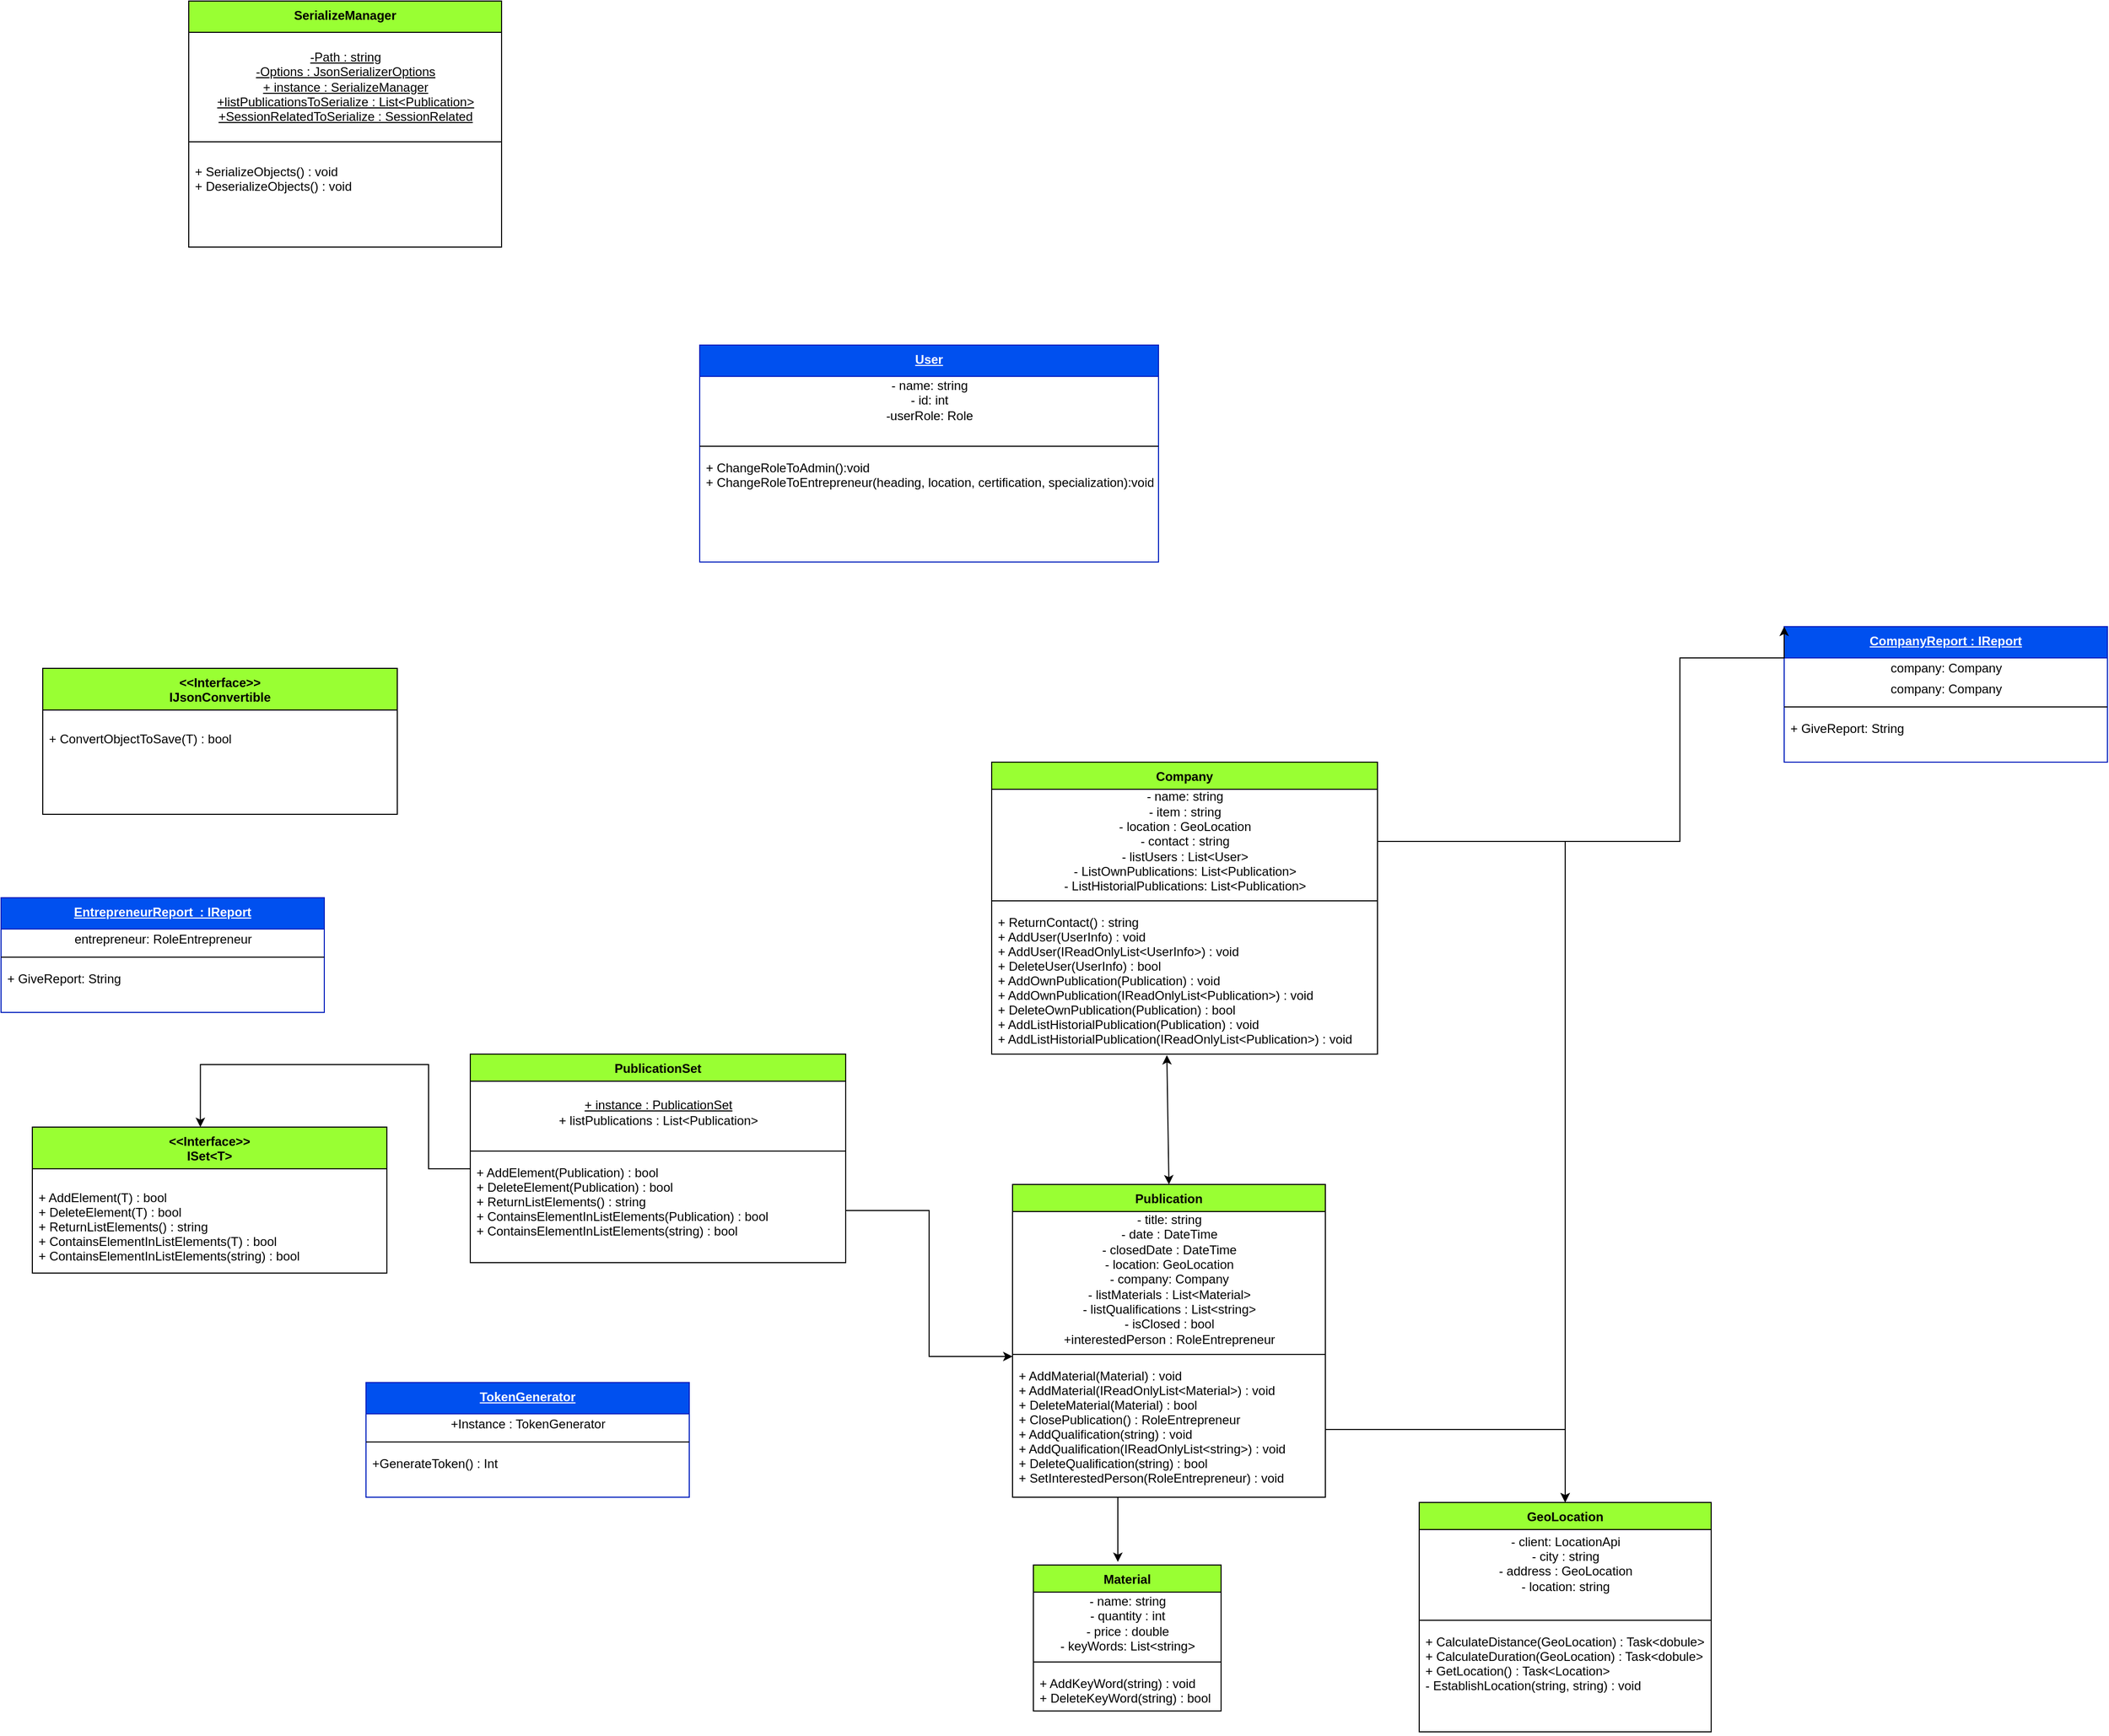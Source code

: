 <mxfile>
    <diagram id="8N9IxCA1fJN8erkE_-Jc" name="Página-1">
        <mxGraphModel dx="1979" dy="1709" grid="1" gridSize="10" guides="1" tooltips="1" connect="1" arrows="1" fold="1" page="1" pageScale="1" pageWidth="827" pageHeight="1169" math="0" shadow="0">
            <root>
                <mxCell id="0"/>
                <mxCell id="1" parent="0"/>
                <mxCell id="2" value="Company" style="swimlane;fontStyle=1;align=center;verticalAlign=top;childLayout=stackLayout;horizontal=1;startSize=26;horizontalStack=0;resizeParent=1;resizeParentMax=0;resizeLast=0;collapsible=1;marginBottom=0;fillColor=#99FF33;" parent="1" vertex="1">
                    <mxGeometry x="130" y="180" width="370" height="280" as="geometry"/>
                </mxCell>
                <mxCell id="3" value="&lt;div&gt;&lt;span&gt;- name: string&lt;/span&gt;&lt;br&gt;&lt;/div&gt;&lt;div&gt;- item : string&lt;/div&gt;&lt;div&gt;- location : GeoLocation&lt;/div&gt;&lt;div&gt;- contact : string&lt;/div&gt;&lt;div&gt;- listUsers : List&amp;lt;User&amp;gt;&lt;br&gt;&lt;/div&gt;&lt;div&gt;- ListOwnPublications: List&amp;lt;Publication&amp;gt;&lt;br&gt;&lt;/div&gt;&lt;div&gt;- ListHistorialPublications: List&amp;lt;Publication&amp;gt;&lt;br&gt;&lt;/div&gt;" style="text;html=1;align=center;verticalAlign=middle;resizable=0;points=[];autosize=1;strokeColor=none;fillColor=none;" parent="2" vertex="1">
                    <mxGeometry y="26" width="370" height="100" as="geometry"/>
                </mxCell>
                <mxCell id="4" value="" style="line;strokeWidth=1;fillColor=none;align=left;verticalAlign=middle;spacingTop=-1;spacingLeft=3;spacingRight=3;rotatable=0;labelPosition=right;points=[];portConstraint=eastwest;" parent="2" vertex="1">
                    <mxGeometry y="126" width="370" height="14" as="geometry"/>
                </mxCell>
                <mxCell id="5" value="+ ReturnContact() : string&#10;+ AddUser(UserInfo) : void&#10;+ AddUser(IReadOnlyList&lt;UserInfo&gt;) : void&#10;+ DeleteUser(UserInfo) : bool&#10;+ AddOwnPublication(Publication) : void&#10;+ AddOwnPublication(IReadOnlyList&lt;Publication&gt;) : void&#10;+ DeleteOwnPublication(Publication) : bool&#10;+ AddListHistorialPublication(Publication) : void&#10;+ AddListHistorialPublication(IReadOnlyList&lt;Publication&gt;) : void&#10;" style="text;strokeColor=none;fillColor=none;align=left;verticalAlign=top;spacingLeft=4;spacingRight=4;overflow=hidden;rotatable=0;points=[[0,0.5],[1,0.5]];portConstraint=eastwest;" parent="2" vertex="1">
                    <mxGeometry y="140" width="370" height="140" as="geometry"/>
                </mxCell>
                <mxCell id="6" value="Material" style="swimlane;fontStyle=1;align=center;verticalAlign=top;childLayout=stackLayout;horizontal=1;startSize=26;horizontalStack=0;resizeParent=1;resizeParentMax=0;resizeLast=0;collapsible=1;marginBottom=0;fillColor=#99FF33;" parent="1" vertex="1">
                    <mxGeometry x="170" y="950" width="180" height="140" as="geometry"/>
                </mxCell>
                <mxCell id="7" value="&lt;div&gt;&lt;span&gt;- name: string&lt;/span&gt;&lt;br&gt;&lt;/div&gt;&lt;div&gt;- quantity : int&lt;/div&gt;&lt;div&gt;- price : double&lt;/div&gt;&lt;div&gt;- keyWords: List&amp;lt;string&amp;gt;&lt;br&gt;&lt;/div&gt;" style="text;html=1;align=center;verticalAlign=middle;resizable=0;points=[];autosize=1;strokeColor=none;fillColor=none;" parent="6" vertex="1">
                    <mxGeometry y="26" width="180" height="60" as="geometry"/>
                </mxCell>
                <mxCell id="8" value="" style="line;strokeWidth=1;fillColor=none;align=left;verticalAlign=middle;spacingTop=-1;spacingLeft=3;spacingRight=3;rotatable=0;labelPosition=right;points=[];portConstraint=eastwest;" parent="6" vertex="1">
                    <mxGeometry y="86" width="180" height="14" as="geometry"/>
                </mxCell>
                <mxCell id="9" value="+ AddKeyWord(string) : void&#10;+ DeleteKeyWord(string) : bool" style="text;strokeColor=none;fillColor=none;align=left;verticalAlign=top;spacingLeft=4;spacingRight=4;overflow=hidden;rotatable=0;points=[[0,0.5],[1,0.5]];portConstraint=eastwest;" parent="6" vertex="1">
                    <mxGeometry y="100" width="180" height="40" as="geometry"/>
                </mxCell>
                <mxCell id="10" value="Publication" style="swimlane;fontStyle=1;align=center;verticalAlign=top;childLayout=stackLayout;horizontal=1;startSize=26;horizontalStack=0;resizeParent=1;resizeParentMax=0;resizeLast=0;collapsible=1;marginBottom=0;fillColor=#99FF33;" parent="1" vertex="1">
                    <mxGeometry x="150" y="585" width="300" height="300" as="geometry"/>
                </mxCell>
                <mxCell id="11" value="&lt;div&gt;&lt;span&gt;- title: string&lt;/span&gt;&lt;br&gt;&lt;/div&gt;&lt;div&gt;- date : DateTime&lt;/div&gt;&lt;div&gt;- closedDate : DateTime&lt;/div&gt;&lt;div&gt;&lt;span&gt;- location: GeoLocation&lt;/span&gt;&lt;/div&gt;&lt;div&gt;- company: Company&lt;br&gt;&lt;/div&gt;&lt;div&gt;- listMaterials : List&amp;lt;Material&amp;gt;&lt;br&gt;&lt;/div&gt;&lt;div&gt;- listQualifications : List&amp;lt;string&amp;gt;&lt;br&gt;&lt;/div&gt;&lt;div&gt;- isClosed : bool&lt;/div&gt;&lt;div&gt;+interestedPerson : RoleEntrepreneur&lt;/div&gt;" style="text;html=1;align=center;verticalAlign=middle;resizable=0;points=[];autosize=1;strokeColor=none;fillColor=none;" parent="10" vertex="1">
                    <mxGeometry y="26" width="300" height="130" as="geometry"/>
                </mxCell>
                <mxCell id="12" value="" style="line;strokeWidth=1;fillColor=none;align=left;verticalAlign=middle;spacingTop=-1;spacingLeft=3;spacingRight=3;rotatable=0;labelPosition=right;points=[];portConstraint=eastwest;" parent="10" vertex="1">
                    <mxGeometry y="156" width="300" height="14" as="geometry"/>
                </mxCell>
                <mxCell id="13" value="+ AddMaterial(Material) : void&#10;+ AddMaterial(IReadOnlyList&lt;Material&gt;) : void&#10;+ DeleteMaterial(Material) : bool&#10;+ ClosePublication() : RoleEntrepreneur&#10;+ AddQualification(string) : void&#10;+ AddQualification(IReadOnlyList&lt;string&gt;) : void&#10;+ DeleteQualification(string) : bool&#10;+ SetInterestedPerson(RoleEntrepreneur) : void&#10;" style="text;strokeColor=none;fillColor=none;align=left;verticalAlign=top;spacingLeft=4;spacingRight=4;overflow=hidden;rotatable=0;points=[[0,0.5],[1,0.5]];portConstraint=eastwest;" parent="10" vertex="1">
                    <mxGeometry y="170" width="300" height="130" as="geometry"/>
                </mxCell>
                <mxCell id="14" value="GeoLocation" style="swimlane;fontStyle=1;align=center;verticalAlign=top;childLayout=stackLayout;horizontal=1;startSize=26;horizontalStack=0;resizeParent=1;resizeParentMax=0;resizeLast=0;collapsible=1;marginBottom=0;fillColor=#99FF33;" parent="1" vertex="1">
                    <mxGeometry x="540" y="890" width="280" height="220" as="geometry"/>
                </mxCell>
                <mxCell id="15" value="&lt;div&gt;&lt;span&gt;- client: LocationApi&lt;/span&gt;&lt;br&gt;&lt;/div&gt;&lt;div&gt;- city : string&lt;/div&gt;&lt;div&gt;- address : GeoLocation&lt;/div&gt;&lt;div&gt;- location: string&lt;/div&gt;&lt;div&gt;&lt;br&gt;&lt;/div&gt;" style="text;html=1;align=center;verticalAlign=middle;resizable=0;points=[];autosize=1;strokeColor=none;fillColor=none;" parent="14" vertex="1">
                    <mxGeometry y="26" width="280" height="80" as="geometry"/>
                </mxCell>
                <mxCell id="16" value="" style="line;strokeWidth=1;fillColor=none;align=left;verticalAlign=middle;spacingTop=-1;spacingLeft=3;spacingRight=3;rotatable=0;labelPosition=right;points=[];portConstraint=eastwest;" parent="14" vertex="1">
                    <mxGeometry y="106" width="280" height="14" as="geometry"/>
                </mxCell>
                <mxCell id="17" value="+ CalculateDistance(GeoLocation) : Task&lt;dobule&gt;&#10;+ CalculateDuration(GeoLocation) : Task&lt;dobule&gt;&#10;+ GetLocation() : Task&lt;Location&gt;&#10;- EstablishLocation(string, string) : void&#10;" style="text;strokeColor=none;fillColor=none;align=left;verticalAlign=top;spacingLeft=4;spacingRight=4;overflow=hidden;rotatable=0;points=[[0,0.5],[1,0.5]];portConstraint=eastwest;" parent="14" vertex="1">
                    <mxGeometry y="120" width="280" height="100" as="geometry"/>
                </mxCell>
                <mxCell id="23" style="edgeStyle=orthogonalEdgeStyle;rounded=0;orthogonalLoop=1;jettySize=auto;html=1;entryX=0.5;entryY=0;entryDx=0;entryDy=0;" parent="1" source="3" target="14" edge="1">
                    <mxGeometry relative="1" as="geometry"/>
                </mxCell>
                <mxCell id="26" style="edgeStyle=orthogonalEdgeStyle;rounded=0;orthogonalLoop=1;jettySize=auto;html=1;entryX=0.5;entryY=0;entryDx=0;entryDy=0;" parent="1" source="13" target="14" edge="1">
                    <mxGeometry relative="1" as="geometry"/>
                </mxCell>
                <mxCell id="34" value="PublicationSet" style="swimlane;fontStyle=1;align=center;verticalAlign=top;childLayout=stackLayout;horizontal=1;startSize=26;horizontalStack=0;resizeParent=1;resizeParentMax=0;resizeLast=0;collapsible=1;marginBottom=0;fillColor=#99FF33;" parent="1" vertex="1">
                    <mxGeometry x="-370" y="460" width="360" height="200" as="geometry"/>
                </mxCell>
                <mxCell id="35" value="&lt;div&gt;&lt;span&gt;&lt;br&gt;&lt;/span&gt;&lt;/div&gt;&lt;div&gt;&lt;span&gt;&lt;u&gt;+ instance : PublicationSet&lt;/u&gt;&lt;/span&gt;&lt;/div&gt;&lt;div&gt;&lt;span&gt;+ listPublications : List&amp;lt;Publication&amp;gt;&lt;/span&gt;&lt;/div&gt;&lt;div&gt;&lt;br&gt;&lt;/div&gt;" style="text;html=1;align=center;verticalAlign=middle;resizable=0;points=[];autosize=1;strokeColor=none;fillColor=none;" parent="34" vertex="1">
                    <mxGeometry y="26" width="360" height="60" as="geometry"/>
                </mxCell>
                <mxCell id="36" value="" style="line;strokeWidth=1;fillColor=none;align=left;verticalAlign=middle;spacingTop=-1;spacingLeft=3;spacingRight=3;rotatable=0;labelPosition=right;points=[];portConstraint=eastwest;" parent="34" vertex="1">
                    <mxGeometry y="86" width="360" height="14" as="geometry"/>
                </mxCell>
                <mxCell id="37" value="+ AddElement(Publication) : bool&#10;+ DeleteElement(Publication) : bool&#10;+ ReturnListElements() : string&#10;+ ContainsElementInListElements(Publication) : bool&#10;+ ContainsElementInListElements(string) : bool&#10;" style="text;strokeColor=none;fillColor=none;align=left;verticalAlign=top;spacingLeft=4;spacingRight=4;overflow=hidden;rotatable=0;points=[[0,0.5],[1,0.5]];portConstraint=eastwest;" parent="34" vertex="1">
                    <mxGeometry y="100" width="360" height="100" as="geometry"/>
                </mxCell>
                <mxCell id="40" style="edgeStyle=orthogonalEdgeStyle;rounded=0;orthogonalLoop=1;jettySize=auto;html=1;entryX=0;entryY=0.643;entryDx=0;entryDy=0;entryPerimeter=0;" parent="1" source="37" target="12" edge="1">
                    <mxGeometry relative="1" as="geometry"/>
                </mxCell>
                <mxCell id="44" style="edgeStyle=orthogonalEdgeStyle;rounded=0;orthogonalLoop=1;jettySize=auto;html=1;entryX=0.45;entryY=-0.021;entryDx=0;entryDy=0;entryPerimeter=0;" parent="1" source="13" target="6" edge="1">
                    <mxGeometry relative="1" as="geometry">
                        <Array as="points">
                            <mxPoint x="251" y="900"/>
                            <mxPoint x="251" y="900"/>
                        </Array>
                    </mxGeometry>
                </mxCell>
                <mxCell id="45" value="" style="endArrow=classic;startArrow=classic;html=1;exitX=0.5;exitY=0;exitDx=0;exitDy=0;entryX=0.454;entryY=1.007;entryDx=0;entryDy=0;entryPerimeter=0;" parent="1" source="10" target="5" edge="1">
                    <mxGeometry width="50" height="50" relative="1" as="geometry">
                        <mxPoint x="350" y="450" as="sourcePoint"/>
                        <mxPoint x="400" y="400" as="targetPoint"/>
                    </mxGeometry>
                </mxCell>
                <mxCell id="52" value="User" style="swimlane;fontStyle=5;align=center;verticalAlign=top;childLayout=stackLayout;horizontal=1;startSize=30;horizontalStack=0;resizeParent=1;resizeParentMax=0;resizeLast=0;collapsible=1;marginBottom=0;fillColor=#0050ef;whiteSpace=wrap;strokeColor=#001DBC;fontColor=#ffffff;" parent="1" vertex="1">
                    <mxGeometry x="-150" y="-220" width="440" height="208" as="geometry"/>
                </mxCell>
                <mxCell id="53" value="&lt;div&gt;&lt;div&gt;- name: string&lt;br&gt;&lt;/div&gt;&lt;div&gt;- id: int&lt;/div&gt;&lt;div&gt;-userRole: Role&lt;/div&gt;&lt;div&gt;&lt;br&gt;&lt;/div&gt;&lt;/div&gt;" style="text;html=1;align=center;verticalAlign=middle;resizable=0;points=[];autosize=1;strokeColor=none;fillColor=none;" parent="52" vertex="1">
                    <mxGeometry y="30" width="440" height="60" as="geometry"/>
                </mxCell>
                <mxCell id="54" value="" style="line;strokeWidth=1;fillColor=none;align=left;verticalAlign=middle;spacingTop=-1;spacingLeft=3;spacingRight=3;rotatable=0;labelPosition=right;points=[];portConstraint=eastwest;" parent="52" vertex="1">
                    <mxGeometry y="90" width="440" height="14" as="geometry"/>
                </mxCell>
                <mxCell id="55" value="+ ChangeRoleToAdmin():void &#10;+ ChangeRoleToEntrepreneur(heading, location, certification, specialization):void &#10;&#10;" style="text;strokeColor=none;fillColor=none;align=left;verticalAlign=top;spacingLeft=4;spacingRight=4;overflow=hidden;rotatable=0;points=[[0,0.5],[1,0.5]];portConstraint=eastwest;" parent="52" vertex="1">
                    <mxGeometry y="104" width="440" height="104" as="geometry"/>
                </mxCell>
                <mxCell id="56" value="EntrepreneurReport  : IReport" style="swimlane;fontStyle=5;align=center;verticalAlign=top;childLayout=stackLayout;horizontal=1;startSize=30;horizontalStack=0;resizeParent=1;resizeParentMax=0;resizeLast=0;collapsible=1;marginBottom=0;fillColor=#0050ef;whiteSpace=wrap;strokeColor=#001DBC;fontColor=#ffffff;" parent="1" vertex="1">
                    <mxGeometry x="-820" y="310" width="310" height="110" as="geometry"/>
                </mxCell>
                <mxCell id="57" value="entrepreneur: RoleEntrepreneur" style="text;html=1;align=center;verticalAlign=middle;resizable=0;points=[];autosize=1;strokeColor=none;fillColor=none;" parent="56" vertex="1">
                    <mxGeometry y="30" width="310" height="20" as="geometry"/>
                </mxCell>
                <mxCell id="58" value="" style="line;strokeWidth=1;fillColor=none;align=left;verticalAlign=middle;spacingTop=-1;spacingLeft=3;spacingRight=3;rotatable=0;labelPosition=right;points=[];portConstraint=eastwest;" parent="56" vertex="1">
                    <mxGeometry y="50" width="310" height="14" as="geometry"/>
                </mxCell>
                <mxCell id="59" value="+ GiveReport: String" style="text;strokeColor=none;fillColor=none;align=left;verticalAlign=top;spacingLeft=4;spacingRight=4;overflow=hidden;rotatable=0;points=[[0,0.5],[1,0.5]];portConstraint=eastwest;" parent="56" vertex="1">
                    <mxGeometry y="64" width="310" height="46" as="geometry"/>
                </mxCell>
                <mxCell id="60" value="CompanyReport : IReport" style="swimlane;fontStyle=5;align=center;verticalAlign=top;childLayout=stackLayout;horizontal=1;startSize=30;horizontalStack=0;resizeParent=1;resizeParentMax=0;resizeLast=0;collapsible=1;marginBottom=0;fillColor=#0050ef;whiteSpace=wrap;strokeColor=#001DBC;fontColor=#ffffff;" parent="1" vertex="1">
                    <mxGeometry x="890" y="50" width="310" height="130" as="geometry"/>
                </mxCell>
                <mxCell id="66" value="company: Company" style="text;html=1;align=center;verticalAlign=middle;resizable=0;points=[];autosize=1;strokeColor=none;fillColor=none;" parent="60" vertex="1">
                    <mxGeometry y="30" width="310" height="20" as="geometry"/>
                </mxCell>
                <mxCell id="61" value="company: Company" style="text;html=1;align=center;verticalAlign=middle;resizable=0;points=[];autosize=1;strokeColor=none;fillColor=none;" parent="60" vertex="1">
                    <mxGeometry y="50" width="310" height="20" as="geometry"/>
                </mxCell>
                <mxCell id="62" value="" style="line;strokeWidth=1;fillColor=none;align=left;verticalAlign=middle;spacingTop=-1;spacingLeft=3;spacingRight=3;rotatable=0;labelPosition=right;points=[];portConstraint=eastwest;" parent="60" vertex="1">
                    <mxGeometry y="70" width="310" height="14" as="geometry"/>
                </mxCell>
                <mxCell id="63" value="+ GiveReport: String" style="text;strokeColor=none;fillColor=none;align=left;verticalAlign=top;spacingLeft=4;spacingRight=4;overflow=hidden;rotatable=0;points=[[0,0.5],[1,0.5]];portConstraint=eastwest;" parent="60" vertex="1">
                    <mxGeometry y="84" width="310" height="46" as="geometry"/>
                </mxCell>
                <mxCell id="65" style="edgeStyle=orthogonalEdgeStyle;rounded=0;orthogonalLoop=1;jettySize=auto;html=1;entryX=0;entryY=0;entryDx=0;entryDy=0;" parent="1" source="3" target="60" edge="1">
                    <mxGeometry relative="1" as="geometry">
                        <mxPoint x="830.0" y="80" as="targetPoint"/>
                        <Array as="points">
                            <mxPoint x="790" y="256"/>
                            <mxPoint x="790" y="80"/>
                            <mxPoint x="890" y="80"/>
                        </Array>
                    </mxGeometry>
                </mxCell>
                <mxCell id="67" value="&lt;&lt;Interface&gt;&gt;&#10;ISet&lt;T&gt;&#10;" style="swimlane;fontStyle=1;align=center;verticalAlign=top;childLayout=stackLayout;horizontal=1;startSize=40;horizontalStack=0;resizeParent=1;resizeParentMax=0;resizeLast=0;collapsible=1;marginBottom=0;fillColor=#99FF33;whiteSpace=wrap;" parent="1" vertex="1">
                    <mxGeometry x="-790" y="530" width="340" height="140" as="geometry"/>
                </mxCell>
                <mxCell id="70" value="&#10;+ AddElement(T) : bool&#10;+ DeleteElement(T) : bool&#10;+ ReturnListElements() : string&#10;+ ContainsElementInListElements(T) : bool&#10;+ ContainsElementInListElements(string) : bool&#10;" style="text;strokeColor=none;fillColor=none;align=left;verticalAlign=top;spacingLeft=4;spacingRight=4;overflow=hidden;rotatable=0;points=[[0,0.5],[1,0.5]];portConstraint=eastwest;" parent="67" vertex="1">
                    <mxGeometry y="40" width="340" height="100" as="geometry"/>
                </mxCell>
                <mxCell id="72" style="edgeStyle=orthogonalEdgeStyle;rounded=0;orthogonalLoop=1;jettySize=auto;html=1;entryX=0.474;entryY=0;entryDx=0;entryDy=0;entryPerimeter=0;" parent="1" source="37" target="67" edge="1">
                    <mxGeometry relative="1" as="geometry">
                        <Array as="points">
                            <mxPoint x="-410" y="570"/>
                            <mxPoint x="-410" y="470"/>
                            <mxPoint x="-629" y="470"/>
                        </Array>
                    </mxGeometry>
                </mxCell>
                <mxCell id="79" value="&lt;&lt;Interface&gt;&gt;&#10;IJsonConvertible&#10;" style="swimlane;fontStyle=1;align=center;verticalAlign=top;childLayout=stackLayout;horizontal=1;startSize=40;horizontalStack=0;resizeParent=1;resizeParentMax=0;resizeLast=0;collapsible=1;marginBottom=0;fillColor=#99FF33;whiteSpace=wrap;" parent="1" vertex="1">
                    <mxGeometry x="-780" y="90" width="340" height="140" as="geometry"/>
                </mxCell>
                <mxCell id="80" value="&#10;+ ConvertObjectToSave(T) : bool" style="text;strokeColor=none;fillColor=none;align=left;verticalAlign=top;spacingLeft=4;spacingRight=4;overflow=hidden;rotatable=0;points=[[0,0.5],[1,0.5]];portConstraint=eastwest;" parent="79" vertex="1">
                    <mxGeometry y="40" width="340" height="100" as="geometry"/>
                </mxCell>
                <mxCell id="81" value="SerializeManager" style="swimlane;fontStyle=1;align=center;verticalAlign=top;childLayout=stackLayout;horizontal=1;startSize=30;horizontalStack=0;resizeParent=1;resizeParentMax=0;resizeLast=0;collapsible=1;marginBottom=0;fillColor=#99FF33;whiteSpace=wrap;" parent="1" vertex="1">
                    <mxGeometry x="-640" y="-550" width="300" height="236" as="geometry"/>
                </mxCell>
                <mxCell id="82" value="&lt;div&gt;&lt;u&gt;&lt;br&gt;&lt;/u&gt;&lt;/div&gt;&lt;div&gt;&lt;div&gt;&lt;u&gt;-Path : string&lt;/u&gt;&lt;/div&gt;&lt;div&gt;&lt;u&gt;-Options : JsonSerializerOptions&lt;/u&gt;&lt;/div&gt;&lt;/div&gt;&lt;div&gt;&lt;u&gt;+ instance : SerializeManager&lt;/u&gt;&lt;/div&gt;&lt;div&gt;&lt;u&gt;+listPublicationsToSerialize : List&amp;lt;Publication&amp;gt;&lt;/u&gt;&lt;/div&gt;&lt;div&gt;&lt;u&gt;+SessionRelatedToSerialize : SessionRelated&lt;/u&gt;&lt;/div&gt;" style="text;html=1;align=center;verticalAlign=middle;resizable=0;points=[];autosize=1;strokeColor=none;fillColor=none;" parent="81" vertex="1">
                    <mxGeometry y="30" width="300" height="90" as="geometry"/>
                </mxCell>
                <mxCell id="83" value="" style="line;strokeWidth=1;fillColor=none;align=left;verticalAlign=middle;spacingTop=-1;spacingLeft=3;spacingRight=3;rotatable=0;labelPosition=right;points=[];portConstraint=eastwest;" parent="81" vertex="1">
                    <mxGeometry y="120" width="300" height="30" as="geometry"/>
                </mxCell>
                <mxCell id="84" value="+ SerializeObjects() : void&#10;+ DeserializeObjects() : void" style="text;strokeColor=none;fillColor=none;align=left;verticalAlign=top;spacingLeft=4;spacingRight=4;overflow=hidden;rotatable=0;points=[[0,0.5],[1,0.5]];portConstraint=eastwest;" parent="81" vertex="1">
                    <mxGeometry y="150" width="300" height="86" as="geometry"/>
                </mxCell>
                <mxCell id="85" value="TokenGenerator" style="swimlane;fontStyle=5;align=center;verticalAlign=top;childLayout=stackLayout;horizontal=1;startSize=30;horizontalStack=0;resizeParent=1;resizeParentMax=0;resizeLast=0;collapsible=1;marginBottom=0;fillColor=#0050ef;whiteSpace=wrap;strokeColor=#001DBC;fontColor=#ffffff;" vertex="1" parent="1">
                    <mxGeometry x="-470" y="775" width="310" height="110" as="geometry"/>
                </mxCell>
                <mxCell id="86" value="+Instance : TokenGenerator" style="text;html=1;align=center;verticalAlign=middle;resizable=0;points=[];autosize=1;strokeColor=none;fillColor=none;" vertex="1" parent="85">
                    <mxGeometry y="30" width="310" height="20" as="geometry"/>
                </mxCell>
                <mxCell id="87" value="" style="line;strokeWidth=1;fillColor=none;align=left;verticalAlign=middle;spacingTop=-1;spacingLeft=3;spacingRight=3;rotatable=0;labelPosition=right;points=[];portConstraint=eastwest;" vertex="1" parent="85">
                    <mxGeometry y="50" width="310" height="14" as="geometry"/>
                </mxCell>
                <mxCell id="88" value="+GenerateToken() : Int" style="text;strokeColor=none;fillColor=none;align=left;verticalAlign=top;spacingLeft=4;spacingRight=4;overflow=hidden;rotatable=0;points=[[0,0.5],[1,0.5]];portConstraint=eastwest;" vertex="1" parent="85">
                    <mxGeometry y="64" width="310" height="46" as="geometry"/>
                </mxCell>
            </root>
        </mxGraphModel>
    </diagram>
</mxfile>